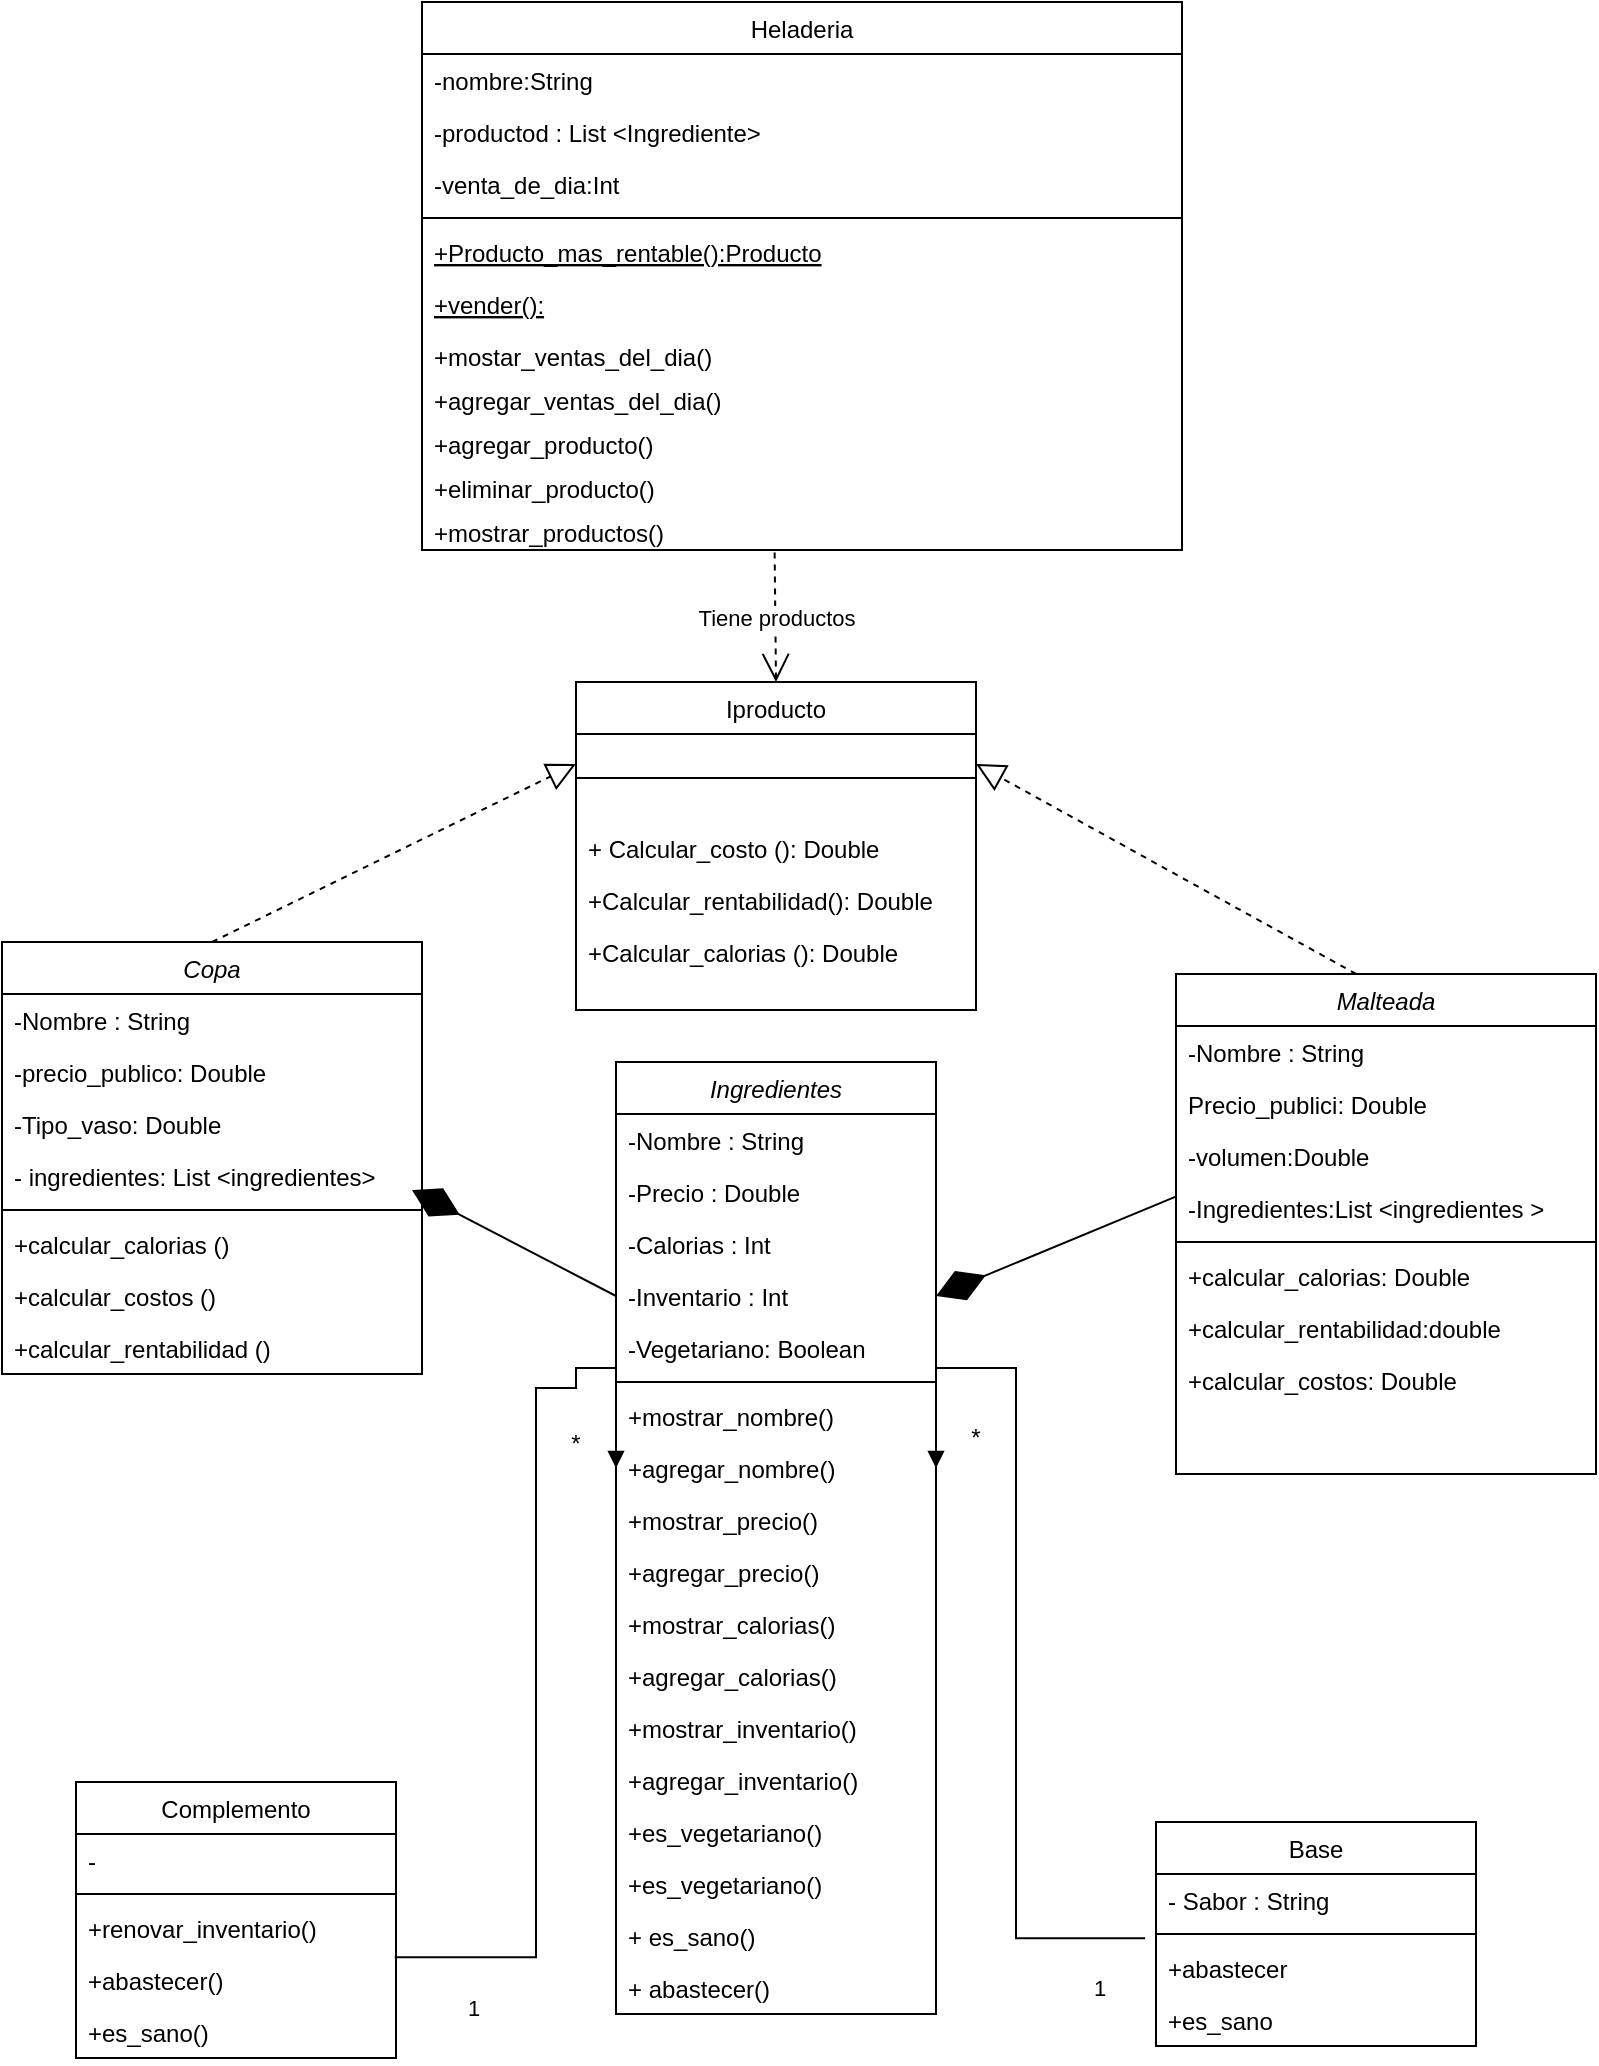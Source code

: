 <mxfile version="24.5.2" type="device">
  <diagram id="C5RBs43oDa-KdzZeNtuy" name="Page-1">
    <mxGraphModel dx="1796" dy="710" grid="1" gridSize="10" guides="1" tooltips="1" connect="1" arrows="1" fold="1" page="1" pageScale="1" pageWidth="827" pageHeight="1169" math="0" shadow="0">
      <root>
        <mxCell id="WIyWlLk6GJQsqaUBKTNV-0" />
        <mxCell id="WIyWlLk6GJQsqaUBKTNV-1" parent="WIyWlLk6GJQsqaUBKTNV-0" />
        <mxCell id="zkfFHV4jXpPFQw0GAbJ--0" value="Ingredientes" style="swimlane;fontStyle=2;align=center;verticalAlign=top;childLayout=stackLayout;horizontal=1;startSize=26;horizontalStack=0;resizeParent=1;resizeLast=0;collapsible=1;marginBottom=0;rounded=0;shadow=0;strokeWidth=1;" parent="WIyWlLk6GJQsqaUBKTNV-1" vertex="1">
          <mxGeometry x="320" y="550" width="160" height="476" as="geometry">
            <mxRectangle x="230" y="140" width="160" height="26" as="alternateBounds" />
          </mxGeometry>
        </mxCell>
        <mxCell id="zkfFHV4jXpPFQw0GAbJ--1" value="-Nombre : String    " style="text;align=left;verticalAlign=top;spacingLeft=4;spacingRight=4;overflow=hidden;rotatable=0;points=[[0,0.5],[1,0.5]];portConstraint=eastwest;" parent="zkfFHV4jXpPFQw0GAbJ--0" vertex="1">
          <mxGeometry y="26" width="160" height="26" as="geometry" />
        </mxCell>
        <mxCell id="zkfFHV4jXpPFQw0GAbJ--2" value="-Precio : Double" style="text;align=left;verticalAlign=top;spacingLeft=4;spacingRight=4;overflow=hidden;rotatable=0;points=[[0,0.5],[1,0.5]];portConstraint=eastwest;rounded=0;shadow=0;html=0;" parent="zkfFHV4jXpPFQw0GAbJ--0" vertex="1">
          <mxGeometry y="52" width="160" height="26" as="geometry" />
        </mxCell>
        <mxCell id="zkfFHV4jXpPFQw0GAbJ--3" value="-Calorias : Int" style="text;align=left;verticalAlign=top;spacingLeft=4;spacingRight=4;overflow=hidden;rotatable=0;points=[[0,0.5],[1,0.5]];portConstraint=eastwest;rounded=0;shadow=0;html=0;" parent="zkfFHV4jXpPFQw0GAbJ--0" vertex="1">
          <mxGeometry y="78" width="160" height="26" as="geometry" />
        </mxCell>
        <mxCell id="nthqJkbijnJEgi3LNJQs-0" value="-Inventario : Int" style="text;align=left;verticalAlign=top;spacingLeft=4;spacingRight=4;overflow=hidden;rotatable=0;points=[[0,0.5],[1,0.5]];portConstraint=eastwest;rounded=0;shadow=0;html=0;" vertex="1" parent="zkfFHV4jXpPFQw0GAbJ--0">
          <mxGeometry y="104" width="160" height="26" as="geometry" />
        </mxCell>
        <mxCell id="nthqJkbijnJEgi3LNJQs-1" value="-Vegetariano: Boolean" style="text;align=left;verticalAlign=top;spacingLeft=4;spacingRight=4;overflow=hidden;rotatable=0;points=[[0,0.5],[1,0.5]];portConstraint=eastwest;rounded=0;shadow=0;html=0;" vertex="1" parent="zkfFHV4jXpPFQw0GAbJ--0">
          <mxGeometry y="130" width="160" height="26" as="geometry" />
        </mxCell>
        <mxCell id="zkfFHV4jXpPFQw0GAbJ--4" value="" style="line;html=1;strokeWidth=1;align=left;verticalAlign=middle;spacingTop=-1;spacingLeft=3;spacingRight=3;rotatable=0;labelPosition=right;points=[];portConstraint=eastwest;" parent="zkfFHV4jXpPFQw0GAbJ--0" vertex="1">
          <mxGeometry y="156" width="160" height="8" as="geometry" />
        </mxCell>
        <mxCell id="zkfFHV4jXpPFQw0GAbJ--5" value="+mostrar_nombre()" style="text;align=left;verticalAlign=top;spacingLeft=4;spacingRight=4;overflow=hidden;rotatable=0;points=[[0,0.5],[1,0.5]];portConstraint=eastwest;" parent="zkfFHV4jXpPFQw0GAbJ--0" vertex="1">
          <mxGeometry y="164" width="160" height="26" as="geometry" />
        </mxCell>
        <mxCell id="nthqJkbijnJEgi3LNJQs-76" value="+agregar_nombre()" style="text;align=left;verticalAlign=top;spacingLeft=4;spacingRight=4;overflow=hidden;rotatable=0;points=[[0,0.5],[1,0.5]];portConstraint=eastwest;" vertex="1" parent="zkfFHV4jXpPFQw0GAbJ--0">
          <mxGeometry y="190" width="160" height="26" as="geometry" />
        </mxCell>
        <mxCell id="nthqJkbijnJEgi3LNJQs-77" value="+mostrar_precio()" style="text;align=left;verticalAlign=top;spacingLeft=4;spacingRight=4;overflow=hidden;rotatable=0;points=[[0,0.5],[1,0.5]];portConstraint=eastwest;" vertex="1" parent="zkfFHV4jXpPFQw0GAbJ--0">
          <mxGeometry y="216" width="160" height="26" as="geometry" />
        </mxCell>
        <mxCell id="nthqJkbijnJEgi3LNJQs-78" value="+agregar_precio()" style="text;align=left;verticalAlign=top;spacingLeft=4;spacingRight=4;overflow=hidden;rotatable=0;points=[[0,0.5],[1,0.5]];portConstraint=eastwest;" vertex="1" parent="zkfFHV4jXpPFQw0GAbJ--0">
          <mxGeometry y="242" width="160" height="26" as="geometry" />
        </mxCell>
        <mxCell id="nthqJkbijnJEgi3LNJQs-79" value="+mostrar_calorias()" style="text;align=left;verticalAlign=top;spacingLeft=4;spacingRight=4;overflow=hidden;rotatable=0;points=[[0,0.5],[1,0.5]];portConstraint=eastwest;" vertex="1" parent="zkfFHV4jXpPFQw0GAbJ--0">
          <mxGeometry y="268" width="160" height="26" as="geometry" />
        </mxCell>
        <mxCell id="nthqJkbijnJEgi3LNJQs-80" value="+agregar_calorias()" style="text;align=left;verticalAlign=top;spacingLeft=4;spacingRight=4;overflow=hidden;rotatable=0;points=[[0,0.5],[1,0.5]];portConstraint=eastwest;" vertex="1" parent="zkfFHV4jXpPFQw0GAbJ--0">
          <mxGeometry y="294" width="160" height="26" as="geometry" />
        </mxCell>
        <mxCell id="nthqJkbijnJEgi3LNJQs-75" value="+mostrar_inventario()" style="text;align=left;verticalAlign=top;spacingLeft=4;spacingRight=4;overflow=hidden;rotatable=0;points=[[0,0.5],[1,0.5]];portConstraint=eastwest;" vertex="1" parent="zkfFHV4jXpPFQw0GAbJ--0">
          <mxGeometry y="320" width="160" height="26" as="geometry" />
        </mxCell>
        <mxCell id="nthqJkbijnJEgi3LNJQs-81" value="+agregar_inventario()" style="text;align=left;verticalAlign=top;spacingLeft=4;spacingRight=4;overflow=hidden;rotatable=0;points=[[0,0.5],[1,0.5]];portConstraint=eastwest;" vertex="1" parent="zkfFHV4jXpPFQw0GAbJ--0">
          <mxGeometry y="346" width="160" height="26" as="geometry" />
        </mxCell>
        <mxCell id="nthqJkbijnJEgi3LNJQs-82" value="+es_vegetariano()" style="text;align=left;verticalAlign=top;spacingLeft=4;spacingRight=4;overflow=hidden;rotatable=0;points=[[0,0.5],[1,0.5]];portConstraint=eastwest;" vertex="1" parent="zkfFHV4jXpPFQw0GAbJ--0">
          <mxGeometry y="372" width="160" height="26" as="geometry" />
        </mxCell>
        <mxCell id="nthqJkbijnJEgi3LNJQs-84" value="+es_vegetariano()" style="text;align=left;verticalAlign=top;spacingLeft=4;spacingRight=4;overflow=hidden;rotatable=0;points=[[0,0.5],[1,0.5]];portConstraint=eastwest;" vertex="1" parent="zkfFHV4jXpPFQw0GAbJ--0">
          <mxGeometry y="398" width="160" height="26" as="geometry" />
        </mxCell>
        <mxCell id="nthqJkbijnJEgi3LNJQs-83" value="+ es_sano() " style="text;align=left;verticalAlign=top;spacingLeft=4;spacingRight=4;overflow=hidden;rotatable=0;points=[[0,0.5],[1,0.5]];portConstraint=eastwest;" vertex="1" parent="zkfFHV4jXpPFQw0GAbJ--0">
          <mxGeometry y="424" width="160" height="26" as="geometry" />
        </mxCell>
        <mxCell id="nthqJkbijnJEgi3LNJQs-3" value="+ abastecer()" style="text;align=left;verticalAlign=top;spacingLeft=4;spacingRight=4;overflow=hidden;rotatable=0;points=[[0,0.5],[1,0.5]];portConstraint=eastwest;" vertex="1" parent="zkfFHV4jXpPFQw0GAbJ--0">
          <mxGeometry y="450" width="160" height="26" as="geometry" />
        </mxCell>
        <mxCell id="zkfFHV4jXpPFQw0GAbJ--6" value="Heladeria" style="swimlane;fontStyle=0;align=center;verticalAlign=top;childLayout=stackLayout;horizontal=1;startSize=26;horizontalStack=0;resizeParent=1;resizeLast=0;collapsible=1;marginBottom=0;rounded=0;shadow=0;strokeWidth=1;" parent="WIyWlLk6GJQsqaUBKTNV-1" vertex="1">
          <mxGeometry x="223" y="20" width="380" height="274" as="geometry">
            <mxRectangle x="130" y="380" width="160" height="26" as="alternateBounds" />
          </mxGeometry>
        </mxCell>
        <mxCell id="nthqJkbijnJEgi3LNJQs-50" value="-nombre:String" style="text;align=left;verticalAlign=top;spacingLeft=4;spacingRight=4;overflow=hidden;rotatable=0;points=[[0,0.5],[1,0.5]];portConstraint=eastwest;" vertex="1" parent="zkfFHV4jXpPFQw0GAbJ--6">
          <mxGeometry y="26" width="380" height="26" as="geometry" />
        </mxCell>
        <mxCell id="zkfFHV4jXpPFQw0GAbJ--7" value="-productod : List &lt;Ingrediente&gt;" style="text;align=left;verticalAlign=top;spacingLeft=4;spacingRight=4;overflow=hidden;rotatable=0;points=[[0,0.5],[1,0.5]];portConstraint=eastwest;" parent="zkfFHV4jXpPFQw0GAbJ--6" vertex="1">
          <mxGeometry y="52" width="380" height="26" as="geometry" />
        </mxCell>
        <mxCell id="nthqJkbijnJEgi3LNJQs-66" value="-venta_de_dia:Int" style="text;align=left;verticalAlign=top;spacingLeft=4;spacingRight=4;overflow=hidden;rotatable=0;points=[[0,0.5],[1,0.5]];portConstraint=eastwest;" vertex="1" parent="zkfFHV4jXpPFQw0GAbJ--6">
          <mxGeometry y="78" width="380" height="26" as="geometry" />
        </mxCell>
        <mxCell id="zkfFHV4jXpPFQw0GAbJ--9" value="" style="line;html=1;strokeWidth=1;align=left;verticalAlign=middle;spacingTop=-1;spacingLeft=3;spacingRight=3;rotatable=0;labelPosition=right;points=[];portConstraint=eastwest;" parent="zkfFHV4jXpPFQw0GAbJ--6" vertex="1">
          <mxGeometry y="104" width="380" height="8" as="geometry" />
        </mxCell>
        <mxCell id="zkfFHV4jXpPFQw0GAbJ--10" value="+Producto_mas_rentable():Producto" style="text;align=left;verticalAlign=top;spacingLeft=4;spacingRight=4;overflow=hidden;rotatable=0;points=[[0,0.5],[1,0.5]];portConstraint=eastwest;fontStyle=4" parent="zkfFHV4jXpPFQw0GAbJ--6" vertex="1">
          <mxGeometry y="112" width="380" height="26" as="geometry" />
        </mxCell>
        <mxCell id="nthqJkbijnJEgi3LNJQs-71" value="+vender():" style="text;align=left;verticalAlign=top;spacingLeft=4;spacingRight=4;overflow=hidden;rotatable=0;points=[[0,0.5],[1,0.5]];portConstraint=eastwest;fontStyle=4" vertex="1" parent="zkfFHV4jXpPFQw0GAbJ--6">
          <mxGeometry y="138" width="380" height="26" as="geometry" />
        </mxCell>
        <mxCell id="zkfFHV4jXpPFQw0GAbJ--11" value="+mostar_ventas_del_dia()" style="text;align=left;verticalAlign=top;spacingLeft=4;spacingRight=4;overflow=hidden;rotatable=0;points=[[0,0.5],[1,0.5]];portConstraint=eastwest;" parent="zkfFHV4jXpPFQw0GAbJ--6" vertex="1">
          <mxGeometry y="164" width="380" height="22" as="geometry" />
        </mxCell>
        <mxCell id="nthqJkbijnJEgi3LNJQs-67" value="+agregar_ventas_del_dia()" style="text;align=left;verticalAlign=top;spacingLeft=4;spacingRight=4;overflow=hidden;rotatable=0;points=[[0,0.5],[1,0.5]];portConstraint=eastwest;" vertex="1" parent="zkfFHV4jXpPFQw0GAbJ--6">
          <mxGeometry y="186" width="380" height="22" as="geometry" />
        </mxCell>
        <mxCell id="nthqJkbijnJEgi3LNJQs-68" value="+agregar_producto()" style="text;align=left;verticalAlign=top;spacingLeft=4;spacingRight=4;overflow=hidden;rotatable=0;points=[[0,0.5],[1,0.5]];portConstraint=eastwest;" vertex="1" parent="zkfFHV4jXpPFQw0GAbJ--6">
          <mxGeometry y="208" width="380" height="22" as="geometry" />
        </mxCell>
        <mxCell id="nthqJkbijnJEgi3LNJQs-69" value="+eliminar_producto()" style="text;align=left;verticalAlign=top;spacingLeft=4;spacingRight=4;overflow=hidden;rotatable=0;points=[[0,0.5],[1,0.5]];portConstraint=eastwest;" vertex="1" parent="zkfFHV4jXpPFQw0GAbJ--6">
          <mxGeometry y="230" width="380" height="22" as="geometry" />
        </mxCell>
        <mxCell id="nthqJkbijnJEgi3LNJQs-70" value="+mostrar_productos()" style="text;align=left;verticalAlign=top;spacingLeft=4;spacingRight=4;overflow=hidden;rotatable=0;points=[[0,0.5],[1,0.5]];portConstraint=eastwest;" vertex="1" parent="zkfFHV4jXpPFQw0GAbJ--6">
          <mxGeometry y="252" width="380" height="22" as="geometry" />
        </mxCell>
        <mxCell id="zkfFHV4jXpPFQw0GAbJ--13" value="Base" style="swimlane;fontStyle=0;align=center;verticalAlign=top;childLayout=stackLayout;horizontal=1;startSize=26;horizontalStack=0;resizeParent=1;resizeLast=0;collapsible=1;marginBottom=0;rounded=0;shadow=0;strokeWidth=1;" parent="WIyWlLk6GJQsqaUBKTNV-1" vertex="1">
          <mxGeometry x="590" y="930" width="160" height="112" as="geometry">
            <mxRectangle x="340" y="380" width="170" height="26" as="alternateBounds" />
          </mxGeometry>
        </mxCell>
        <mxCell id="zkfFHV4jXpPFQw0GAbJ--14" value="- Sabor : String" style="text;align=left;verticalAlign=top;spacingLeft=4;spacingRight=4;overflow=hidden;rotatable=0;points=[[0,0.5],[1,0.5]];portConstraint=eastwest;" parent="zkfFHV4jXpPFQw0GAbJ--13" vertex="1">
          <mxGeometry y="26" width="160" height="26" as="geometry" />
        </mxCell>
        <mxCell id="zkfFHV4jXpPFQw0GAbJ--15" value="" style="line;html=1;strokeWidth=1;align=left;verticalAlign=middle;spacingTop=-1;spacingLeft=3;spacingRight=3;rotatable=0;labelPosition=right;points=[];portConstraint=eastwest;" parent="zkfFHV4jXpPFQw0GAbJ--13" vertex="1">
          <mxGeometry y="52" width="160" height="8" as="geometry" />
        </mxCell>
        <mxCell id="nthqJkbijnJEgi3LNJQs-87" value="+abastecer" style="text;align=left;verticalAlign=top;spacingLeft=4;spacingRight=4;overflow=hidden;rotatable=0;points=[[0,0.5],[1,0.5]];portConstraint=eastwest;" vertex="1" parent="zkfFHV4jXpPFQw0GAbJ--13">
          <mxGeometry y="60" width="160" height="26" as="geometry" />
        </mxCell>
        <mxCell id="nthqJkbijnJEgi3LNJQs-88" value="+es_sano" style="text;align=left;verticalAlign=top;spacingLeft=4;spacingRight=4;overflow=hidden;rotatable=0;points=[[0,0.5],[1,0.5]];portConstraint=eastwest;" vertex="1" parent="zkfFHV4jXpPFQw0GAbJ--13">
          <mxGeometry y="86" width="160" height="26" as="geometry" />
        </mxCell>
        <mxCell id="nthqJkbijnJEgi3LNJQs-4" value="Complemento" style="swimlane;fontStyle=0;align=center;verticalAlign=top;childLayout=stackLayout;horizontal=1;startSize=26;horizontalStack=0;resizeParent=1;resizeLast=0;collapsible=1;marginBottom=0;rounded=0;shadow=0;strokeWidth=1;" vertex="1" parent="WIyWlLk6GJQsqaUBKTNV-1">
          <mxGeometry x="50" y="910" width="160" height="138" as="geometry">
            <mxRectangle x="340" y="380" width="170" height="26" as="alternateBounds" />
          </mxGeometry>
        </mxCell>
        <mxCell id="nthqJkbijnJEgi3LNJQs-5" value="- " style="text;align=left;verticalAlign=top;spacingLeft=4;spacingRight=4;overflow=hidden;rotatable=0;points=[[0,0.5],[1,0.5]];portConstraint=eastwest;" vertex="1" parent="nthqJkbijnJEgi3LNJQs-4">
          <mxGeometry y="26" width="160" height="26" as="geometry" />
        </mxCell>
        <mxCell id="nthqJkbijnJEgi3LNJQs-6" value="" style="line;html=1;strokeWidth=1;align=left;verticalAlign=middle;spacingTop=-1;spacingLeft=3;spacingRight=3;rotatable=0;labelPosition=right;points=[];portConstraint=eastwest;" vertex="1" parent="nthqJkbijnJEgi3LNJQs-4">
          <mxGeometry y="52" width="160" height="8" as="geometry" />
        </mxCell>
        <mxCell id="nthqJkbijnJEgi3LNJQs-8" value="+renovar_inventario()" style="text;align=left;verticalAlign=top;spacingLeft=4;spacingRight=4;overflow=hidden;rotatable=0;points=[[0,0.5],[1,0.5]];portConstraint=eastwest;" vertex="1" parent="nthqJkbijnJEgi3LNJQs-4">
          <mxGeometry y="60" width="160" height="26" as="geometry" />
        </mxCell>
        <mxCell id="nthqJkbijnJEgi3LNJQs-91" value="+abastecer()" style="text;align=left;verticalAlign=top;spacingLeft=4;spacingRight=4;overflow=hidden;rotatable=0;points=[[0,0.5],[1,0.5]];portConstraint=eastwest;" vertex="1" parent="nthqJkbijnJEgi3LNJQs-4">
          <mxGeometry y="86" width="160" height="26" as="geometry" />
        </mxCell>
        <mxCell id="nthqJkbijnJEgi3LNJQs-94" value="+es_sano()" style="text;align=left;verticalAlign=top;spacingLeft=4;spacingRight=4;overflow=hidden;rotatable=0;points=[[0,0.5],[1,0.5]];portConstraint=eastwest;" vertex="1" parent="nthqJkbijnJEgi3LNJQs-4">
          <mxGeometry y="112" width="160" height="26" as="geometry" />
        </mxCell>
        <mxCell id="nthqJkbijnJEgi3LNJQs-9" value="Iproducto" style="swimlane;fontStyle=0;align=center;verticalAlign=top;childLayout=stackLayout;horizontal=1;startSize=26;horizontalStack=0;resizeParent=1;resizeLast=0;collapsible=1;marginBottom=0;rounded=0;shadow=0;strokeWidth=1;" vertex="1" parent="WIyWlLk6GJQsqaUBKTNV-1">
          <mxGeometry x="300" y="360" width="200" height="164" as="geometry">
            <mxRectangle x="130" y="380" width="160" height="26" as="alternateBounds" />
          </mxGeometry>
        </mxCell>
        <mxCell id="nthqJkbijnJEgi3LNJQs-12" value="" style="line;html=1;strokeWidth=1;align=left;verticalAlign=middle;spacingTop=-1;spacingLeft=3;spacingRight=3;rotatable=0;labelPosition=right;points=[];portConstraint=eastwest;" vertex="1" parent="nthqJkbijnJEgi3LNJQs-9">
          <mxGeometry y="26" width="200" height="44" as="geometry" />
        </mxCell>
        <mxCell id="nthqJkbijnJEgi3LNJQs-72" value="+ Calcular_costo (): Double" style="text;align=left;verticalAlign=top;spacingLeft=4;spacingRight=4;overflow=hidden;rotatable=0;points=[[0,0.5],[1,0.5]];portConstraint=eastwest;" vertex="1" parent="nthqJkbijnJEgi3LNJQs-9">
          <mxGeometry y="70" width="200" height="26" as="geometry" />
        </mxCell>
        <mxCell id="nthqJkbijnJEgi3LNJQs-73" value="+Calcular_rentabilidad(): Double" style="text;align=left;verticalAlign=top;spacingLeft=4;spacingRight=4;overflow=hidden;rotatable=0;points=[[0,0.5],[1,0.5]];portConstraint=eastwest;rounded=0;shadow=0;html=0;" vertex="1" parent="nthqJkbijnJEgi3LNJQs-9">
          <mxGeometry y="96" width="200" height="26" as="geometry" />
        </mxCell>
        <mxCell id="nthqJkbijnJEgi3LNJQs-74" value="+Calcular_calorias (): Double" style="text;align=left;verticalAlign=top;spacingLeft=4;spacingRight=4;overflow=hidden;rotatable=0;points=[[0,0.5],[1,0.5]];portConstraint=eastwest;rounded=0;shadow=0;html=0;" vertex="1" parent="nthqJkbijnJEgi3LNJQs-9">
          <mxGeometry y="122" width="200" height="26" as="geometry" />
        </mxCell>
        <mxCell id="nthqJkbijnJEgi3LNJQs-27" value="Malteada" style="swimlane;fontStyle=2;align=center;verticalAlign=top;childLayout=stackLayout;horizontal=1;startSize=26;horizontalStack=0;resizeParent=1;resizeLast=0;collapsible=1;marginBottom=0;rounded=0;shadow=0;strokeWidth=1;" vertex="1" parent="WIyWlLk6GJQsqaUBKTNV-1">
          <mxGeometry x="600" y="506" width="210" height="250" as="geometry">
            <mxRectangle x="230" y="140" width="160" height="26" as="alternateBounds" />
          </mxGeometry>
        </mxCell>
        <mxCell id="nthqJkbijnJEgi3LNJQs-28" value="-Nombre : String    " style="text;align=left;verticalAlign=top;spacingLeft=4;spacingRight=4;overflow=hidden;rotatable=0;points=[[0,0.5],[1,0.5]];portConstraint=eastwest;" vertex="1" parent="nthqJkbijnJEgi3LNJQs-27">
          <mxGeometry y="26" width="210" height="26" as="geometry" />
        </mxCell>
        <mxCell id="nthqJkbijnJEgi3LNJQs-31" value="Precio_publici: Double" style="text;align=left;verticalAlign=top;spacingLeft=4;spacingRight=4;overflow=hidden;rotatable=0;points=[[0,0.5],[1,0.5]];portConstraint=eastwest;rounded=0;shadow=0;html=0;" vertex="1" parent="nthqJkbijnJEgi3LNJQs-27">
          <mxGeometry y="52" width="210" height="26" as="geometry" />
        </mxCell>
        <mxCell id="nthqJkbijnJEgi3LNJQs-30" value="-volumen:Double" style="text;align=left;verticalAlign=top;spacingLeft=4;spacingRight=4;overflow=hidden;rotatable=0;points=[[0,0.5],[1,0.5]];portConstraint=eastwest;rounded=0;shadow=0;html=0;" vertex="1" parent="nthqJkbijnJEgi3LNJQs-27">
          <mxGeometry y="78" width="210" height="26" as="geometry" />
        </mxCell>
        <mxCell id="nthqJkbijnJEgi3LNJQs-29" value="-Ingredientes:List &lt;ingredientes &gt;" style="text;align=left;verticalAlign=top;spacingLeft=4;spacingRight=4;overflow=hidden;rotatable=0;points=[[0,0.5],[1,0.5]];portConstraint=eastwest;rounded=0;shadow=0;html=0;" vertex="1" parent="nthqJkbijnJEgi3LNJQs-27">
          <mxGeometry y="104" width="210" height="26" as="geometry" />
        </mxCell>
        <mxCell id="nthqJkbijnJEgi3LNJQs-33" value="" style="line;html=1;strokeWidth=1;align=left;verticalAlign=middle;spacingTop=-1;spacingLeft=3;spacingRight=3;rotatable=0;labelPosition=right;points=[];portConstraint=eastwest;" vertex="1" parent="nthqJkbijnJEgi3LNJQs-27">
          <mxGeometry y="130" width="210" height="8" as="geometry" />
        </mxCell>
        <mxCell id="nthqJkbijnJEgi3LNJQs-34" value="+calcular_calorias: Double" style="text;align=left;verticalAlign=top;spacingLeft=4;spacingRight=4;overflow=hidden;rotatable=0;points=[[0,0.5],[1,0.5]];portConstraint=eastwest;" vertex="1" parent="nthqJkbijnJEgi3LNJQs-27">
          <mxGeometry y="138" width="210" height="26" as="geometry" />
        </mxCell>
        <mxCell id="nthqJkbijnJEgi3LNJQs-45" value="+calcular_rentabilidad:double" style="text;align=left;verticalAlign=top;spacingLeft=4;spacingRight=4;overflow=hidden;rotatable=0;points=[[0,0.5],[1,0.5]];portConstraint=eastwest;" vertex="1" parent="nthqJkbijnJEgi3LNJQs-27">
          <mxGeometry y="164" width="210" height="26" as="geometry" />
        </mxCell>
        <mxCell id="nthqJkbijnJEgi3LNJQs-46" value="+calcular_costos: Double" style="text;align=left;verticalAlign=top;spacingLeft=4;spacingRight=4;overflow=hidden;rotatable=0;points=[[0,0.5],[1,0.5]];portConstraint=eastwest;" vertex="1" parent="nthqJkbijnJEgi3LNJQs-27">
          <mxGeometry y="190" width="210" height="26" as="geometry" />
        </mxCell>
        <mxCell id="nthqJkbijnJEgi3LNJQs-36" value="Copa" style="swimlane;fontStyle=2;align=center;verticalAlign=top;childLayout=stackLayout;horizontal=1;startSize=26;horizontalStack=0;resizeParent=1;resizeLast=0;collapsible=1;marginBottom=0;rounded=0;shadow=0;strokeWidth=1;" vertex="1" parent="WIyWlLk6GJQsqaUBKTNV-1">
          <mxGeometry x="13" y="490" width="210" height="216" as="geometry">
            <mxRectangle x="230" y="140" width="160" height="26" as="alternateBounds" />
          </mxGeometry>
        </mxCell>
        <mxCell id="nthqJkbijnJEgi3LNJQs-37" value="-Nombre : String    " style="text;align=left;verticalAlign=top;spacingLeft=4;spacingRight=4;overflow=hidden;rotatable=0;points=[[0,0.5],[1,0.5]];portConstraint=eastwest;" vertex="1" parent="nthqJkbijnJEgi3LNJQs-36">
          <mxGeometry y="26" width="210" height="26" as="geometry" />
        </mxCell>
        <mxCell id="nthqJkbijnJEgi3LNJQs-39" value="-precio_publico: Double" style="text;align=left;verticalAlign=top;spacingLeft=4;spacingRight=4;overflow=hidden;rotatable=0;points=[[0,0.5],[1,0.5]];portConstraint=eastwest;rounded=0;shadow=0;html=0;" vertex="1" parent="nthqJkbijnJEgi3LNJQs-36">
          <mxGeometry y="52" width="210" height="26" as="geometry" />
        </mxCell>
        <mxCell id="nthqJkbijnJEgi3LNJQs-40" value="-Tipo_vaso: Double" style="text;align=left;verticalAlign=top;spacingLeft=4;spacingRight=4;overflow=hidden;rotatable=0;points=[[0,0.5],[1,0.5]];portConstraint=eastwest;rounded=0;shadow=0;html=0;" vertex="1" parent="nthqJkbijnJEgi3LNJQs-36">
          <mxGeometry y="78" width="210" height="26" as="geometry" />
        </mxCell>
        <mxCell id="nthqJkbijnJEgi3LNJQs-41" value="- ingredientes: List &lt;ingredientes&gt;" style="text;align=left;verticalAlign=top;spacingLeft=4;spacingRight=4;overflow=hidden;rotatable=0;points=[[0,0.5],[1,0.5]];portConstraint=eastwest;rounded=0;shadow=0;html=0;" vertex="1" parent="nthqJkbijnJEgi3LNJQs-36">
          <mxGeometry y="104" width="210" height="26" as="geometry" />
        </mxCell>
        <mxCell id="nthqJkbijnJEgi3LNJQs-42" value="" style="line;html=1;strokeWidth=1;align=left;verticalAlign=middle;spacingTop=-1;spacingLeft=3;spacingRight=3;rotatable=0;labelPosition=right;points=[];portConstraint=eastwest;" vertex="1" parent="nthqJkbijnJEgi3LNJQs-36">
          <mxGeometry y="130" width="210" height="8" as="geometry" />
        </mxCell>
        <mxCell id="nthqJkbijnJEgi3LNJQs-47" value="+calcular_calorias ()" style="text;align=left;verticalAlign=top;spacingLeft=4;spacingRight=4;overflow=hidden;rotatable=0;points=[[0,0.5],[1,0.5]];portConstraint=eastwest;" vertex="1" parent="nthqJkbijnJEgi3LNJQs-36">
          <mxGeometry y="138" width="210" height="26" as="geometry" />
        </mxCell>
        <mxCell id="nthqJkbijnJEgi3LNJQs-48" value="+calcular_costos ()" style="text;align=left;verticalAlign=top;spacingLeft=4;spacingRight=4;overflow=hidden;rotatable=0;points=[[0,0.5],[1,0.5]];portConstraint=eastwest;" vertex="1" parent="nthqJkbijnJEgi3LNJQs-36">
          <mxGeometry y="164" width="210" height="26" as="geometry" />
        </mxCell>
        <mxCell id="nthqJkbijnJEgi3LNJQs-49" value="+calcular_rentabilidad ()" style="text;align=left;verticalAlign=top;spacingLeft=4;spacingRight=4;overflow=hidden;rotatable=0;points=[[0,0.5],[1,0.5]];portConstraint=eastwest;" vertex="1" parent="nthqJkbijnJEgi3LNJQs-36">
          <mxGeometry y="190" width="210" height="26" as="geometry" />
        </mxCell>
        <mxCell id="nthqJkbijnJEgi3LNJQs-96" value="1" style="endArrow=block;endFill=1;html=1;edgeStyle=orthogonalEdgeStyle;align=left;verticalAlign=top;rounded=0;exitX=-0.034;exitY=-0.073;exitDx=0;exitDy=0;exitPerimeter=0;entryX=1;entryY=0.5;entryDx=0;entryDy=0;" edge="1" parent="WIyWlLk6GJQsqaUBKTNV-1" source="nthqJkbijnJEgi3LNJQs-87" target="nthqJkbijnJEgi3LNJQs-76">
          <mxGeometry x="-0.874" y="12" relative="1" as="geometry">
            <mxPoint x="490" y="750" as="sourcePoint" />
            <mxPoint x="650" y="750" as="targetPoint" />
            <Array as="points">
              <mxPoint x="520" y="988" />
              <mxPoint x="520" y="703" />
            </Array>
            <mxPoint as="offset" />
          </mxGeometry>
        </mxCell>
        <mxCell id="nthqJkbijnJEgi3LNJQs-99" value="1" style="endArrow=block;endFill=1;html=1;edgeStyle=orthogonalEdgeStyle;align=left;verticalAlign=top;rounded=0;exitX=0.996;exitY=0.062;exitDx=0;exitDy=0;exitPerimeter=0;entryX=0;entryY=0.5;entryDx=0;entryDy=0;" edge="1" parent="WIyWlLk6GJQsqaUBKTNV-1" source="nthqJkbijnJEgi3LNJQs-91" target="nthqJkbijnJEgi3LNJQs-76">
          <mxGeometry x="-0.849" y="-12" relative="1" as="geometry">
            <mxPoint x="595" y="998" as="sourcePoint" />
            <mxPoint x="490" y="713" as="targetPoint" />
            <Array as="points">
              <mxPoint x="280" y="998" />
              <mxPoint x="280" y="713" />
              <mxPoint x="300" y="713" />
              <mxPoint x="300" y="703" />
            </Array>
            <mxPoint as="offset" />
          </mxGeometry>
        </mxCell>
        <mxCell id="nthqJkbijnJEgi3LNJQs-108" value="*" style="text;html=1;align=center;verticalAlign=middle;whiteSpace=wrap;rounded=0;" vertex="1" parent="WIyWlLk6GJQsqaUBKTNV-1">
          <mxGeometry x="490" y="723" width="20" height="30" as="geometry" />
        </mxCell>
        <mxCell id="nthqJkbijnJEgi3LNJQs-111" value="*" style="text;html=1;align=center;verticalAlign=middle;whiteSpace=wrap;rounded=0;" vertex="1" parent="WIyWlLk6GJQsqaUBKTNV-1">
          <mxGeometry x="290" y="726" width="20" height="30" as="geometry" />
        </mxCell>
        <mxCell id="nthqJkbijnJEgi3LNJQs-112" value="" style="endArrow=block;dashed=1;endFill=0;endSize=12;html=1;rounded=0;exitX=0.5;exitY=0;exitDx=0;exitDy=0;entryX=0;entryY=0.25;entryDx=0;entryDy=0;" edge="1" parent="WIyWlLk6GJQsqaUBKTNV-1" source="nthqJkbijnJEgi3LNJQs-36" target="nthqJkbijnJEgi3LNJQs-9">
          <mxGeometry width="160" relative="1" as="geometry">
            <mxPoint x="100" y="380" as="sourcePoint" />
            <mxPoint x="260" y="380" as="targetPoint" />
          </mxGeometry>
        </mxCell>
        <mxCell id="nthqJkbijnJEgi3LNJQs-113" value="" style="endArrow=block;dashed=1;endFill=0;endSize=12;html=1;rounded=0;exitX=0.429;exitY=0;exitDx=0;exitDy=0;entryX=1;entryY=0.25;entryDx=0;entryDy=0;exitPerimeter=0;" edge="1" parent="WIyWlLk6GJQsqaUBKTNV-1" source="nthqJkbijnJEgi3LNJQs-27" target="nthqJkbijnJEgi3LNJQs-9">
          <mxGeometry width="160" relative="1" as="geometry">
            <mxPoint x="140" y="486" as="sourcePoint" />
            <mxPoint x="310" y="363" as="targetPoint" />
            <Array as="points" />
          </mxGeometry>
        </mxCell>
        <mxCell id="nthqJkbijnJEgi3LNJQs-116" value="" style="endArrow=diamondThin;endFill=1;endSize=24;html=1;rounded=0;exitX=0;exitY=0.5;exitDx=0;exitDy=0;entryX=0.976;entryY=0.769;entryDx=0;entryDy=0;entryPerimeter=0;" edge="1" parent="WIyWlLk6GJQsqaUBKTNV-1" source="nthqJkbijnJEgi3LNJQs-0" target="nthqJkbijnJEgi3LNJQs-41">
          <mxGeometry width="160" relative="1" as="geometry">
            <mxPoint x="90" y="605.05" as="sourcePoint" />
            <mxPoint x="250" y="605.05" as="targetPoint" />
          </mxGeometry>
        </mxCell>
        <mxCell id="nthqJkbijnJEgi3LNJQs-117" value="" style="endArrow=diamondThin;endFill=1;endSize=24;html=1;rounded=0;exitX=-0.002;exitY=0.286;exitDx=0;exitDy=0;exitPerimeter=0;entryX=1;entryY=0.5;entryDx=0;entryDy=0;" edge="1" parent="WIyWlLk6GJQsqaUBKTNV-1" source="nthqJkbijnJEgi3LNJQs-29" target="nthqJkbijnJEgi3LNJQs-0">
          <mxGeometry width="160" relative="1" as="geometry">
            <mxPoint x="579.58" y="599.28" as="sourcePoint" />
            <mxPoint x="510" y="630.71" as="targetPoint" />
          </mxGeometry>
        </mxCell>
        <mxCell id="nthqJkbijnJEgi3LNJQs-118" value="Tiene productos" style="endArrow=open;endSize=12;dashed=1;html=1;rounded=0;exitX=0.464;exitY=1.056;exitDx=0;exitDy=0;exitPerimeter=0;entryX=0.5;entryY=0;entryDx=0;entryDy=0;" edge="1" parent="WIyWlLk6GJQsqaUBKTNV-1" source="nthqJkbijnJEgi3LNJQs-70" target="nthqJkbijnJEgi3LNJQs-9">
          <mxGeometry width="160" relative="1" as="geometry">
            <mxPoint x="50" y="300" as="sourcePoint" />
            <mxPoint x="210" y="300" as="targetPoint" />
          </mxGeometry>
        </mxCell>
      </root>
    </mxGraphModel>
  </diagram>
</mxfile>
